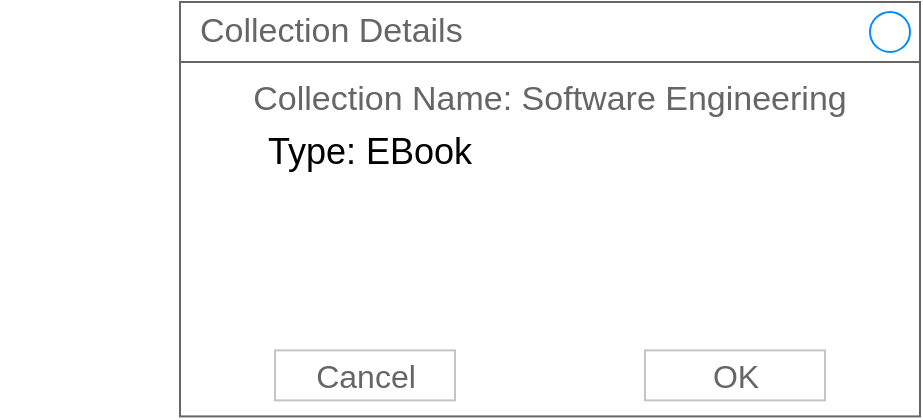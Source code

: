<mxfile version="22.0.4" type="github">
  <diagram name="Page-1" id="2cc2dc42-3aac-f2a9-1cec-7a8b7cbee084">
    <mxGraphModel dx="1314" dy="846" grid="1" gridSize="10" guides="1" tooltips="1" connect="1" arrows="1" fold="1" page="1" pageScale="1" pageWidth="1100" pageHeight="850" background="none" math="0" shadow="0">
      <root>
        <mxCell id="0" />
        <mxCell id="1" parent="0" />
        <mxCell id="9ojO89YkpDaJ2Ne-Ip_w-1" value="Collection Name: Software Engineering" style="strokeWidth=1;shadow=0;dashed=0;align=center;html=1;shape=mxgraph.mockup.containers.rrect;rSize=0;strokeColor=#666666;fontColor=#666666;fontSize=17;verticalAlign=top;whiteSpace=wrap;fillColor=#ffffff;spacingTop=32;" vertex="1" parent="1">
          <mxGeometry x="300" y="210" width="370" height="207.2" as="geometry" />
        </mxCell>
        <mxCell id="9ojO89YkpDaJ2Ne-Ip_w-2" value="Collection Details" style="strokeWidth=1;shadow=0;dashed=0;align=center;html=1;shape=mxgraph.mockup.containers.rrect;rSize=0;fontSize=17;fontColor=#666666;strokeColor=#666666;align=left;spacingLeft=8;fillColor=none;resizeWidth=1;whiteSpace=wrap;" vertex="1" parent="9ojO89YkpDaJ2Ne-Ip_w-1">
          <mxGeometry width="370" height="30" relative="1" as="geometry" />
        </mxCell>
        <mxCell id="9ojO89YkpDaJ2Ne-Ip_w-3" value="" style="shape=ellipse;strokeColor=#008cff;resizable=0;fillColor=none;html=1;" vertex="1" parent="9ojO89YkpDaJ2Ne-Ip_w-2">
          <mxGeometry x="1" y="0.5" width="20" height="20" relative="1" as="geometry">
            <mxPoint x="-25" y="-10" as="offset" />
          </mxGeometry>
        </mxCell>
        <mxCell id="9ojO89YkpDaJ2Ne-Ip_w-4" value="Cancel" style="strokeWidth=1;shadow=0;dashed=0;align=center;html=1;shape=mxgraph.mockup.containers.rrect;rSize=0;fontSize=16;fontColor=#666666;strokeColor=#c4c4c4;whiteSpace=wrap;fillColor=none;" vertex="1" parent="9ojO89YkpDaJ2Ne-Ip_w-1">
          <mxGeometry x="0.25" y="1" width="90" height="25" relative="1" as="geometry">
            <mxPoint x="-45" y="-33" as="offset" />
          </mxGeometry>
        </mxCell>
        <mxCell id="9ojO89YkpDaJ2Ne-Ip_w-5" value="OK" style="strokeWidth=1;shadow=0;dashed=0;align=center;html=1;shape=mxgraph.mockup.containers.rrect;rSize=0;fontSize=16;fontColor=#666666;strokeColor=#c4c4c4;whiteSpace=wrap;fillColor=none;" vertex="1" parent="9ojO89YkpDaJ2Ne-Ip_w-1">
          <mxGeometry x="0.75" y="1" width="90" height="25" relative="1" as="geometry">
            <mxPoint x="-45" y="-33" as="offset" />
          </mxGeometry>
        </mxCell>
        <mxCell id="9ojO89YkpDaJ2Ne-Ip_w-11" value="&lt;font style=&quot;font-size: 18px;&quot;&gt;Type: EBook&lt;/font&gt;" style="text;html=1;strokeColor=none;fillColor=none;align=center;verticalAlign=middle;whiteSpace=wrap;rounded=0;" vertex="1" parent="1">
          <mxGeometry x="210" y="270" width="370" height="30" as="geometry" />
        </mxCell>
      </root>
    </mxGraphModel>
  </diagram>
</mxfile>
